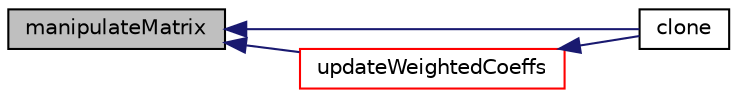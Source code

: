 digraph "manipulateMatrix"
{
  bgcolor="transparent";
  edge [fontname="Helvetica",fontsize="10",labelfontname="Helvetica",labelfontsize="10"];
  node [fontname="Helvetica",fontsize="10",shape=record];
  rankdir="LR";
  Node3035 [label="manipulateMatrix",height=0.2,width=0.4,color="black", fillcolor="grey75", style="filled", fontcolor="black"];
  Node3035 -> Node3036 [dir="back",color="midnightblue",fontsize="10",style="solid",fontname="Helvetica"];
  Node3036 [label="clone",height=0.2,width=0.4,color="black",URL="$a32181.html#a617bc55e78cf53196df9217431e5aa96",tooltip="Construct and return a clone setting internal field reference. "];
  Node3035 -> Node3037 [dir="back",color="midnightblue",fontsize="10",style="solid",fontname="Helvetica"];
  Node3037 [label="updateWeightedCoeffs",height=0.2,width=0.4,color="red",URL="$a32181.html#abdb19742355ced144cd0033d4c5b1e35",tooltip="Update the coefficients associated with the patch field. "];
  Node3037 -> Node3036 [dir="back",color="midnightblue",fontsize="10",style="solid",fontname="Helvetica"];
}
